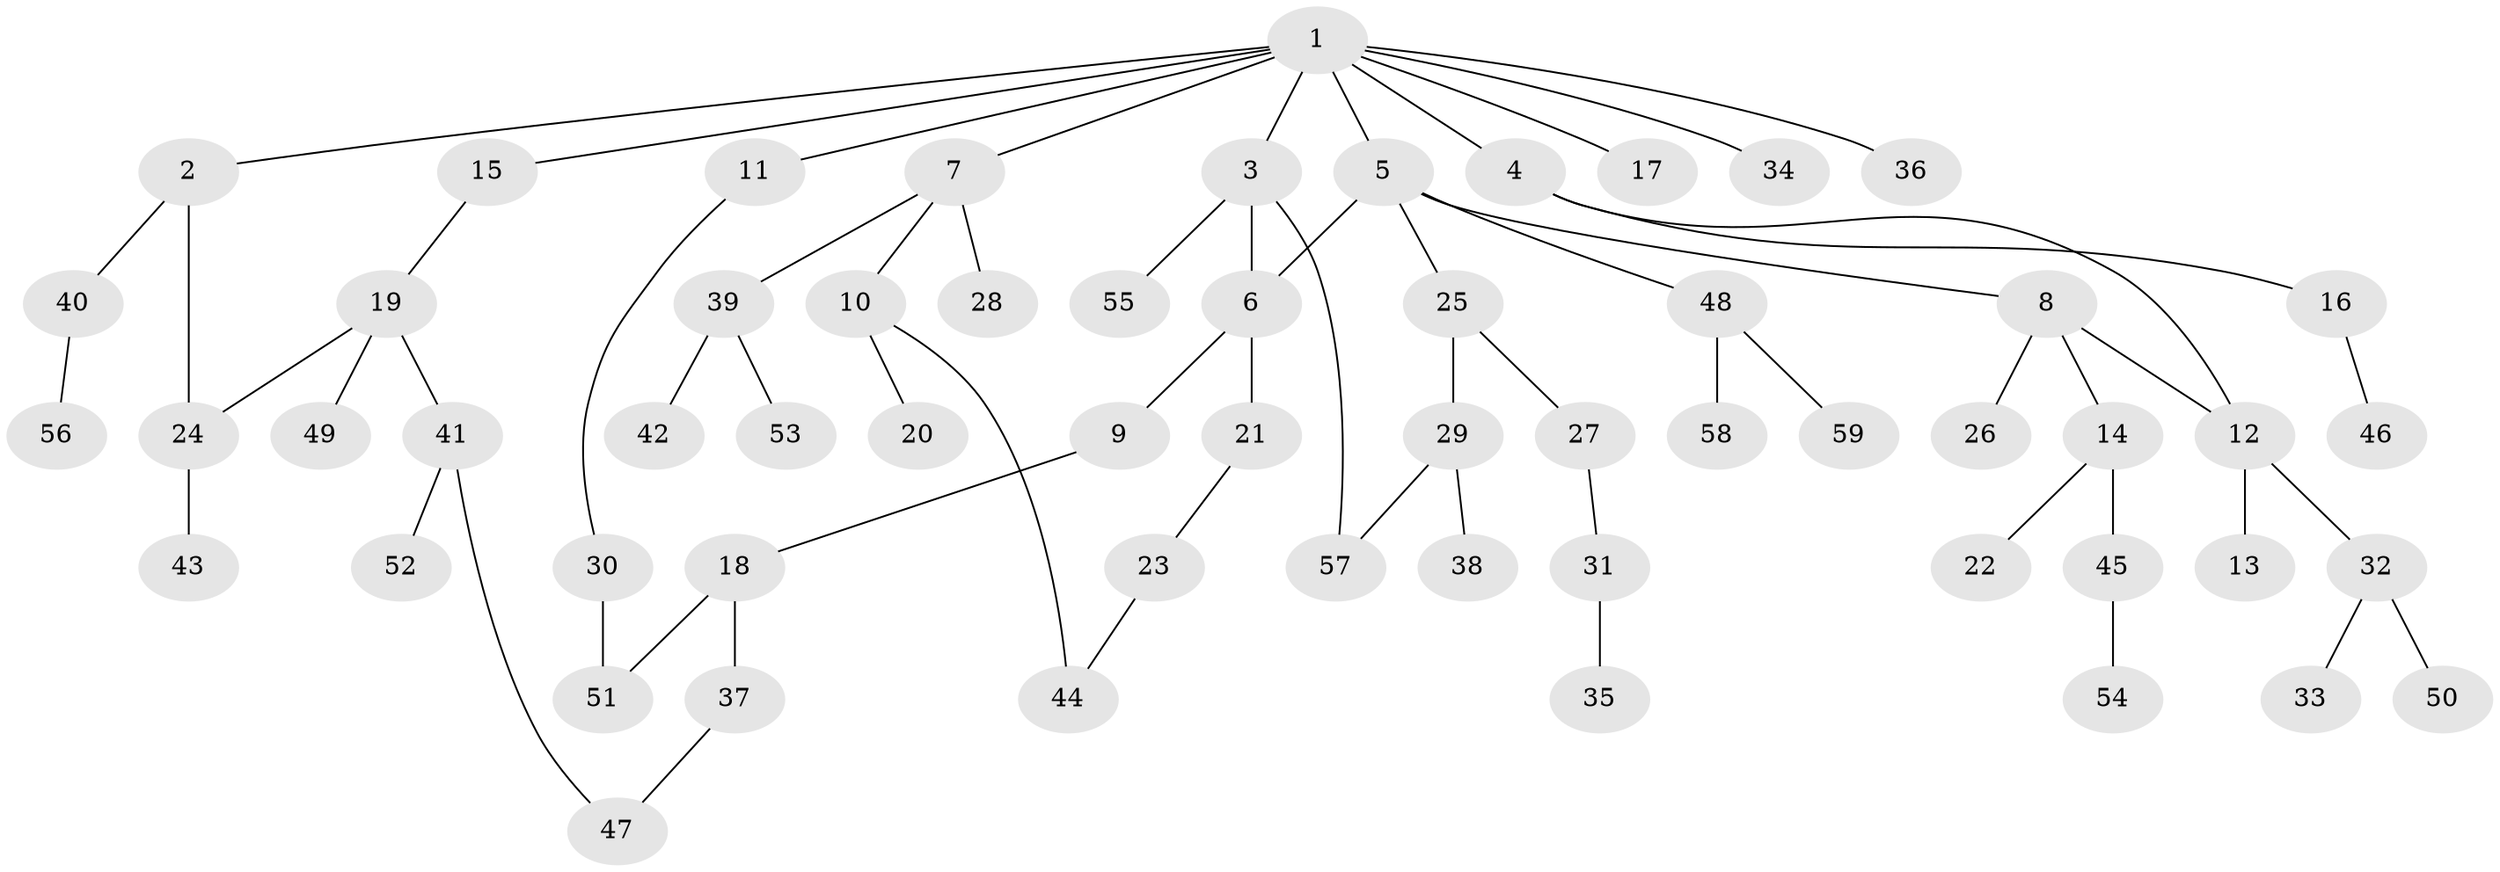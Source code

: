// coarse degree distribution, {11: 0.043478260869565216, 4: 0.13043478260869565, 7: 0.043478260869565216, 2: 0.2608695652173913, 1: 0.4782608695652174, 3: 0.043478260869565216}
// Generated by graph-tools (version 1.1) at 2025/17/03/04/25 18:17:05]
// undirected, 59 vertices, 65 edges
graph export_dot {
graph [start="1"]
  node [color=gray90,style=filled];
  1;
  2;
  3;
  4;
  5;
  6;
  7;
  8;
  9;
  10;
  11;
  12;
  13;
  14;
  15;
  16;
  17;
  18;
  19;
  20;
  21;
  22;
  23;
  24;
  25;
  26;
  27;
  28;
  29;
  30;
  31;
  32;
  33;
  34;
  35;
  36;
  37;
  38;
  39;
  40;
  41;
  42;
  43;
  44;
  45;
  46;
  47;
  48;
  49;
  50;
  51;
  52;
  53;
  54;
  55;
  56;
  57;
  58;
  59;
  1 -- 2;
  1 -- 3;
  1 -- 4;
  1 -- 5;
  1 -- 7;
  1 -- 11;
  1 -- 15;
  1 -- 17;
  1 -- 34;
  1 -- 36;
  2 -- 40;
  2 -- 24;
  3 -- 55;
  3 -- 57;
  3 -- 6;
  4 -- 16;
  4 -- 12;
  5 -- 6;
  5 -- 8;
  5 -- 25;
  5 -- 48;
  6 -- 9;
  6 -- 21;
  7 -- 10;
  7 -- 28;
  7 -- 39;
  8 -- 12;
  8 -- 14;
  8 -- 26;
  9 -- 18;
  10 -- 20;
  10 -- 44;
  11 -- 30;
  12 -- 13;
  12 -- 32;
  14 -- 22;
  14 -- 45;
  15 -- 19;
  16 -- 46;
  18 -- 37;
  18 -- 51;
  19 -- 24;
  19 -- 41;
  19 -- 49;
  21 -- 23;
  23 -- 44;
  24 -- 43;
  25 -- 27;
  25 -- 29;
  27 -- 31;
  29 -- 38;
  29 -- 57;
  30 -- 51;
  31 -- 35;
  32 -- 33;
  32 -- 50;
  37 -- 47;
  39 -- 42;
  39 -- 53;
  40 -- 56;
  41 -- 47;
  41 -- 52;
  45 -- 54;
  48 -- 58;
  48 -- 59;
}
